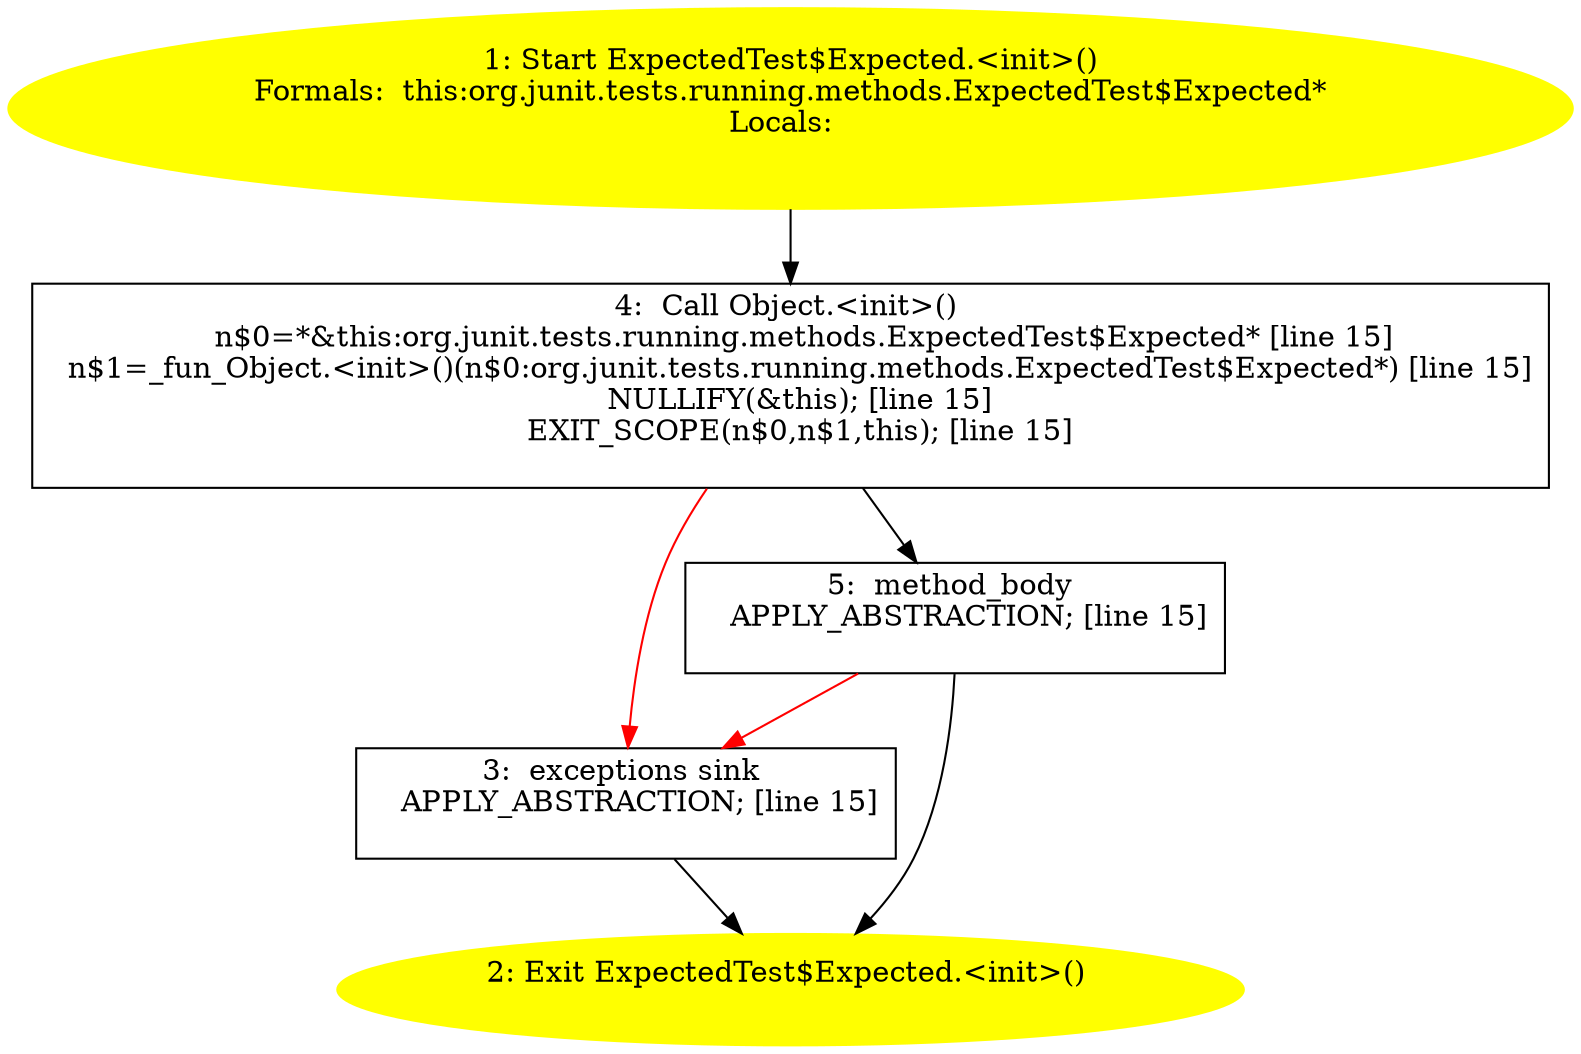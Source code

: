 /* @generated */
digraph cfg {
"org.junit.tests.running.methods.ExpectedTest$Expected.<init>().04767361158a7daa648ecb48164edcca_1" [label="1: Start ExpectedTest$Expected.<init>()\nFormals:  this:org.junit.tests.running.methods.ExpectedTest$Expected*\nLocals:  \n  " color=yellow style=filled]
	

	 "org.junit.tests.running.methods.ExpectedTest$Expected.<init>().04767361158a7daa648ecb48164edcca_1" -> "org.junit.tests.running.methods.ExpectedTest$Expected.<init>().04767361158a7daa648ecb48164edcca_4" ;
"org.junit.tests.running.methods.ExpectedTest$Expected.<init>().04767361158a7daa648ecb48164edcca_2" [label="2: Exit ExpectedTest$Expected.<init>() \n  " color=yellow style=filled]
	

"org.junit.tests.running.methods.ExpectedTest$Expected.<init>().04767361158a7daa648ecb48164edcca_3" [label="3:  exceptions sink \n   APPLY_ABSTRACTION; [line 15]\n " shape="box"]
	

	 "org.junit.tests.running.methods.ExpectedTest$Expected.<init>().04767361158a7daa648ecb48164edcca_3" -> "org.junit.tests.running.methods.ExpectedTest$Expected.<init>().04767361158a7daa648ecb48164edcca_2" ;
"org.junit.tests.running.methods.ExpectedTest$Expected.<init>().04767361158a7daa648ecb48164edcca_4" [label="4:  Call Object.<init>() \n   n$0=*&this:org.junit.tests.running.methods.ExpectedTest$Expected* [line 15]\n  n$1=_fun_Object.<init>()(n$0:org.junit.tests.running.methods.ExpectedTest$Expected*) [line 15]\n  NULLIFY(&this); [line 15]\n  EXIT_SCOPE(n$0,n$1,this); [line 15]\n " shape="box"]
	

	 "org.junit.tests.running.methods.ExpectedTest$Expected.<init>().04767361158a7daa648ecb48164edcca_4" -> "org.junit.tests.running.methods.ExpectedTest$Expected.<init>().04767361158a7daa648ecb48164edcca_5" ;
	 "org.junit.tests.running.methods.ExpectedTest$Expected.<init>().04767361158a7daa648ecb48164edcca_4" -> "org.junit.tests.running.methods.ExpectedTest$Expected.<init>().04767361158a7daa648ecb48164edcca_3" [color="red" ];
"org.junit.tests.running.methods.ExpectedTest$Expected.<init>().04767361158a7daa648ecb48164edcca_5" [label="5:  method_body \n   APPLY_ABSTRACTION; [line 15]\n " shape="box"]
	

	 "org.junit.tests.running.methods.ExpectedTest$Expected.<init>().04767361158a7daa648ecb48164edcca_5" -> "org.junit.tests.running.methods.ExpectedTest$Expected.<init>().04767361158a7daa648ecb48164edcca_2" ;
	 "org.junit.tests.running.methods.ExpectedTest$Expected.<init>().04767361158a7daa648ecb48164edcca_5" -> "org.junit.tests.running.methods.ExpectedTest$Expected.<init>().04767361158a7daa648ecb48164edcca_3" [color="red" ];
}
